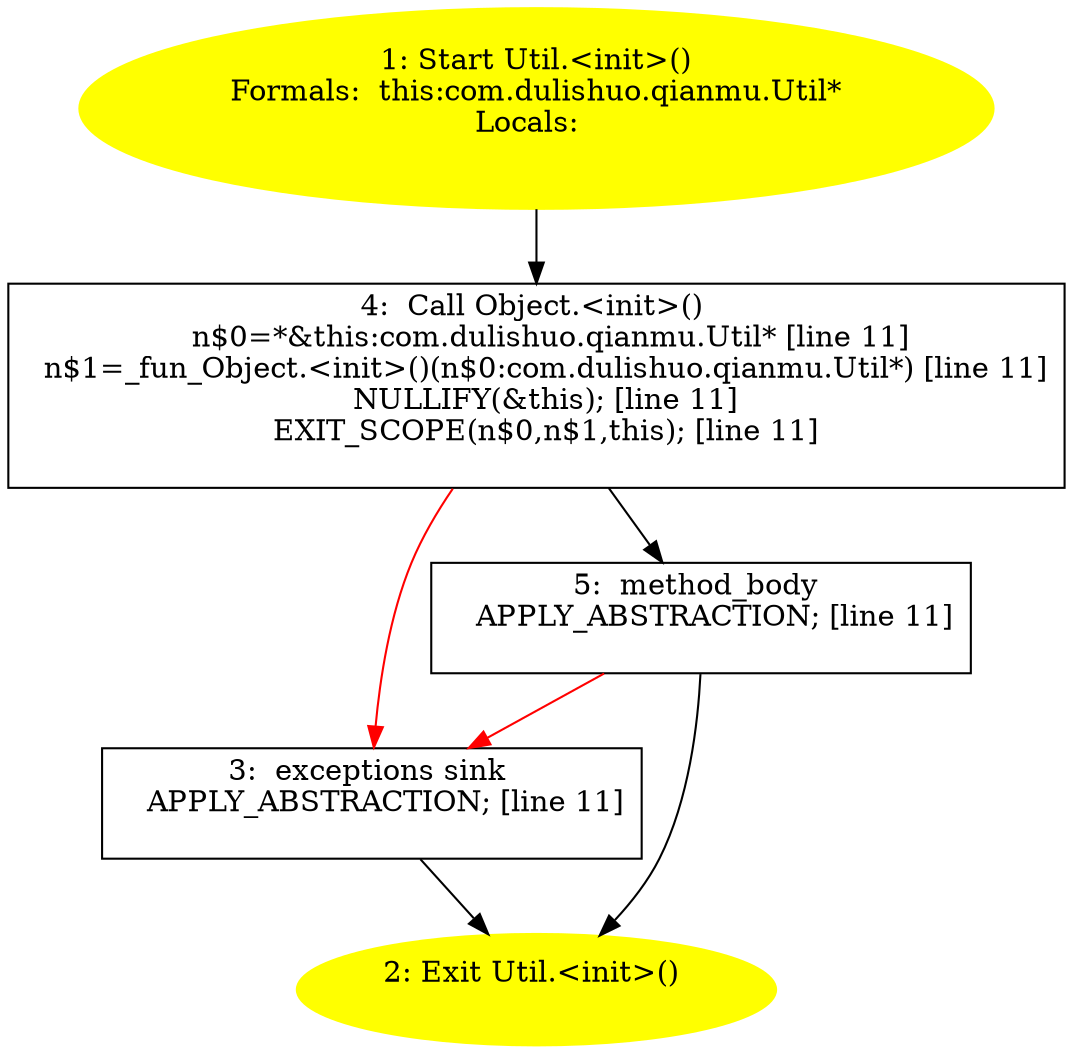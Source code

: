 /* @generated */
digraph cfg {
"com.dulishuo.qianmu.Util.<init>().d31a95e241be815f1de38c39961abf03_1" [label="1: Start Util.<init>()\nFormals:  this:com.dulishuo.qianmu.Util*\nLocals:  \n  " color=yellow style=filled]
	

	 "com.dulishuo.qianmu.Util.<init>().d31a95e241be815f1de38c39961abf03_1" -> "com.dulishuo.qianmu.Util.<init>().d31a95e241be815f1de38c39961abf03_4" ;
"com.dulishuo.qianmu.Util.<init>().d31a95e241be815f1de38c39961abf03_2" [label="2: Exit Util.<init>() \n  " color=yellow style=filled]
	

"com.dulishuo.qianmu.Util.<init>().d31a95e241be815f1de38c39961abf03_3" [label="3:  exceptions sink \n   APPLY_ABSTRACTION; [line 11]\n " shape="box"]
	

	 "com.dulishuo.qianmu.Util.<init>().d31a95e241be815f1de38c39961abf03_3" -> "com.dulishuo.qianmu.Util.<init>().d31a95e241be815f1de38c39961abf03_2" ;
"com.dulishuo.qianmu.Util.<init>().d31a95e241be815f1de38c39961abf03_4" [label="4:  Call Object.<init>() \n   n$0=*&this:com.dulishuo.qianmu.Util* [line 11]\n  n$1=_fun_Object.<init>()(n$0:com.dulishuo.qianmu.Util*) [line 11]\n  NULLIFY(&this); [line 11]\n  EXIT_SCOPE(n$0,n$1,this); [line 11]\n " shape="box"]
	

	 "com.dulishuo.qianmu.Util.<init>().d31a95e241be815f1de38c39961abf03_4" -> "com.dulishuo.qianmu.Util.<init>().d31a95e241be815f1de38c39961abf03_5" ;
	 "com.dulishuo.qianmu.Util.<init>().d31a95e241be815f1de38c39961abf03_4" -> "com.dulishuo.qianmu.Util.<init>().d31a95e241be815f1de38c39961abf03_3" [color="red" ];
"com.dulishuo.qianmu.Util.<init>().d31a95e241be815f1de38c39961abf03_5" [label="5:  method_body \n   APPLY_ABSTRACTION; [line 11]\n " shape="box"]
	

	 "com.dulishuo.qianmu.Util.<init>().d31a95e241be815f1de38c39961abf03_5" -> "com.dulishuo.qianmu.Util.<init>().d31a95e241be815f1de38c39961abf03_2" ;
	 "com.dulishuo.qianmu.Util.<init>().d31a95e241be815f1de38c39961abf03_5" -> "com.dulishuo.qianmu.Util.<init>().d31a95e241be815f1de38c39961abf03_3" [color="red" ];
}
